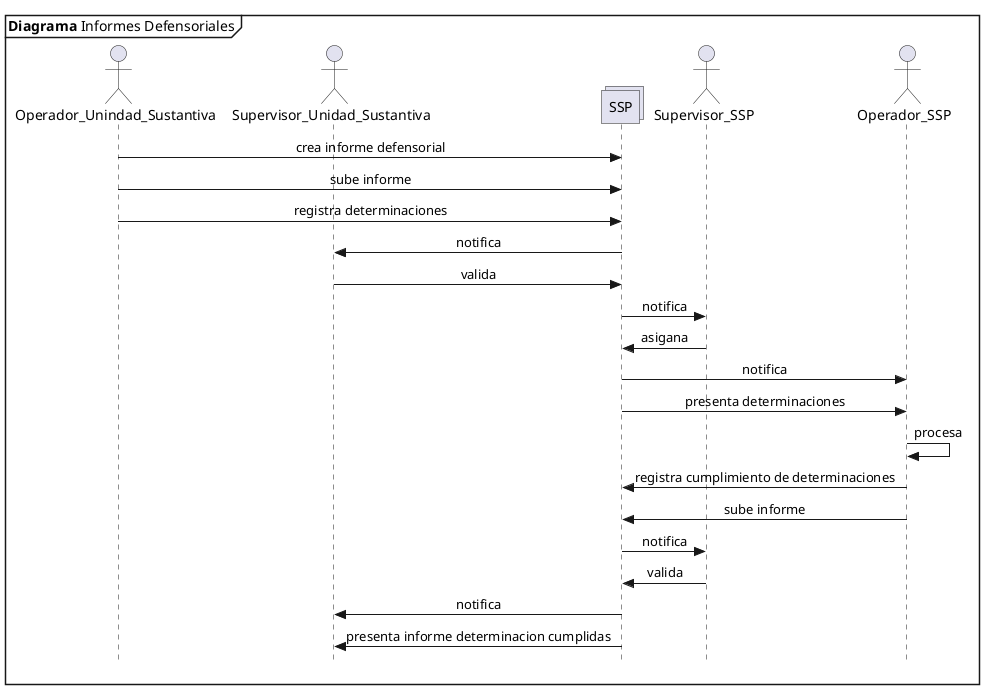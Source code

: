 @startuml Diagrama_informes
skinparam Style strictuml
skinparam SequenceMessageAlignment center

mainframe **Diagrama** Informes Defensoriales
actor Operador_Unindad_Sustantiva as opeuni
actor Supervisor_Unidad_Sustantiva as supuni
collections SSP
actor Supervisor_SSP as sup
actor Operador_SSP as opssp

opeuni->SSP: crea informe defensorial
opeuni->SSP: sube informe
opeuni->SSP: registra determinaciones
SSP->supuni: notifica
supuni->SSP: valida
SSP->sup: notifica
sup->SSP: asigana
SSP->opssp: notifica
SSP->opssp: presenta determinaciones
opssp->opssp: procesa
opssp->SSP:registra cumplimiento de determinaciones
opssp->SSP: sube informe
SSP->sup: notifica
sup->SSP: valida
SSP->supuni: notifica
SSP->supuni: presenta informe determinacion cumplidas

@enduml